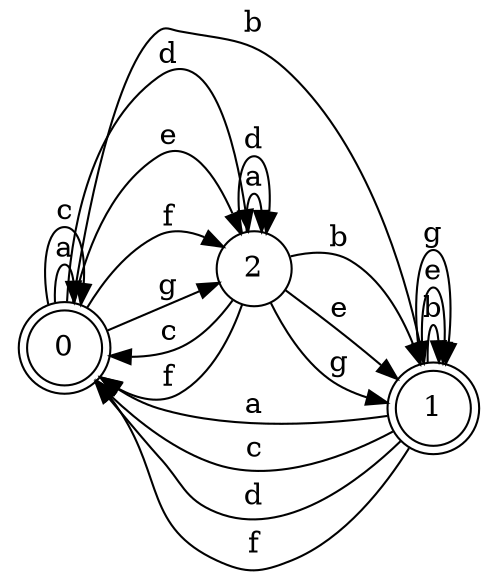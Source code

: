 digraph n3_10 {
__start0 [label="" shape="none"];

rankdir=LR;
size="8,5";

s0 [style="rounded,filled", color="black", fillcolor="white" shape="doublecircle", label="0"];
s1 [style="rounded,filled", color="black", fillcolor="white" shape="doublecircle", label="1"];
s2 [style="filled", color="black", fillcolor="white" shape="circle", label="2"];
s0 -> s0 [label="a"];
s0 -> s1 [label="b"];
s0 -> s0 [label="c"];
s0 -> s2 [label="d"];
s0 -> s2 [label="e"];
s0 -> s2 [label="f"];
s0 -> s2 [label="g"];
s1 -> s0 [label="a"];
s1 -> s1 [label="b"];
s1 -> s0 [label="c"];
s1 -> s0 [label="d"];
s1 -> s1 [label="e"];
s1 -> s0 [label="f"];
s1 -> s1 [label="g"];
s2 -> s2 [label="a"];
s2 -> s1 [label="b"];
s2 -> s0 [label="c"];
s2 -> s2 [label="d"];
s2 -> s1 [label="e"];
s2 -> s0 [label="f"];
s2 -> s1 [label="g"];

}
